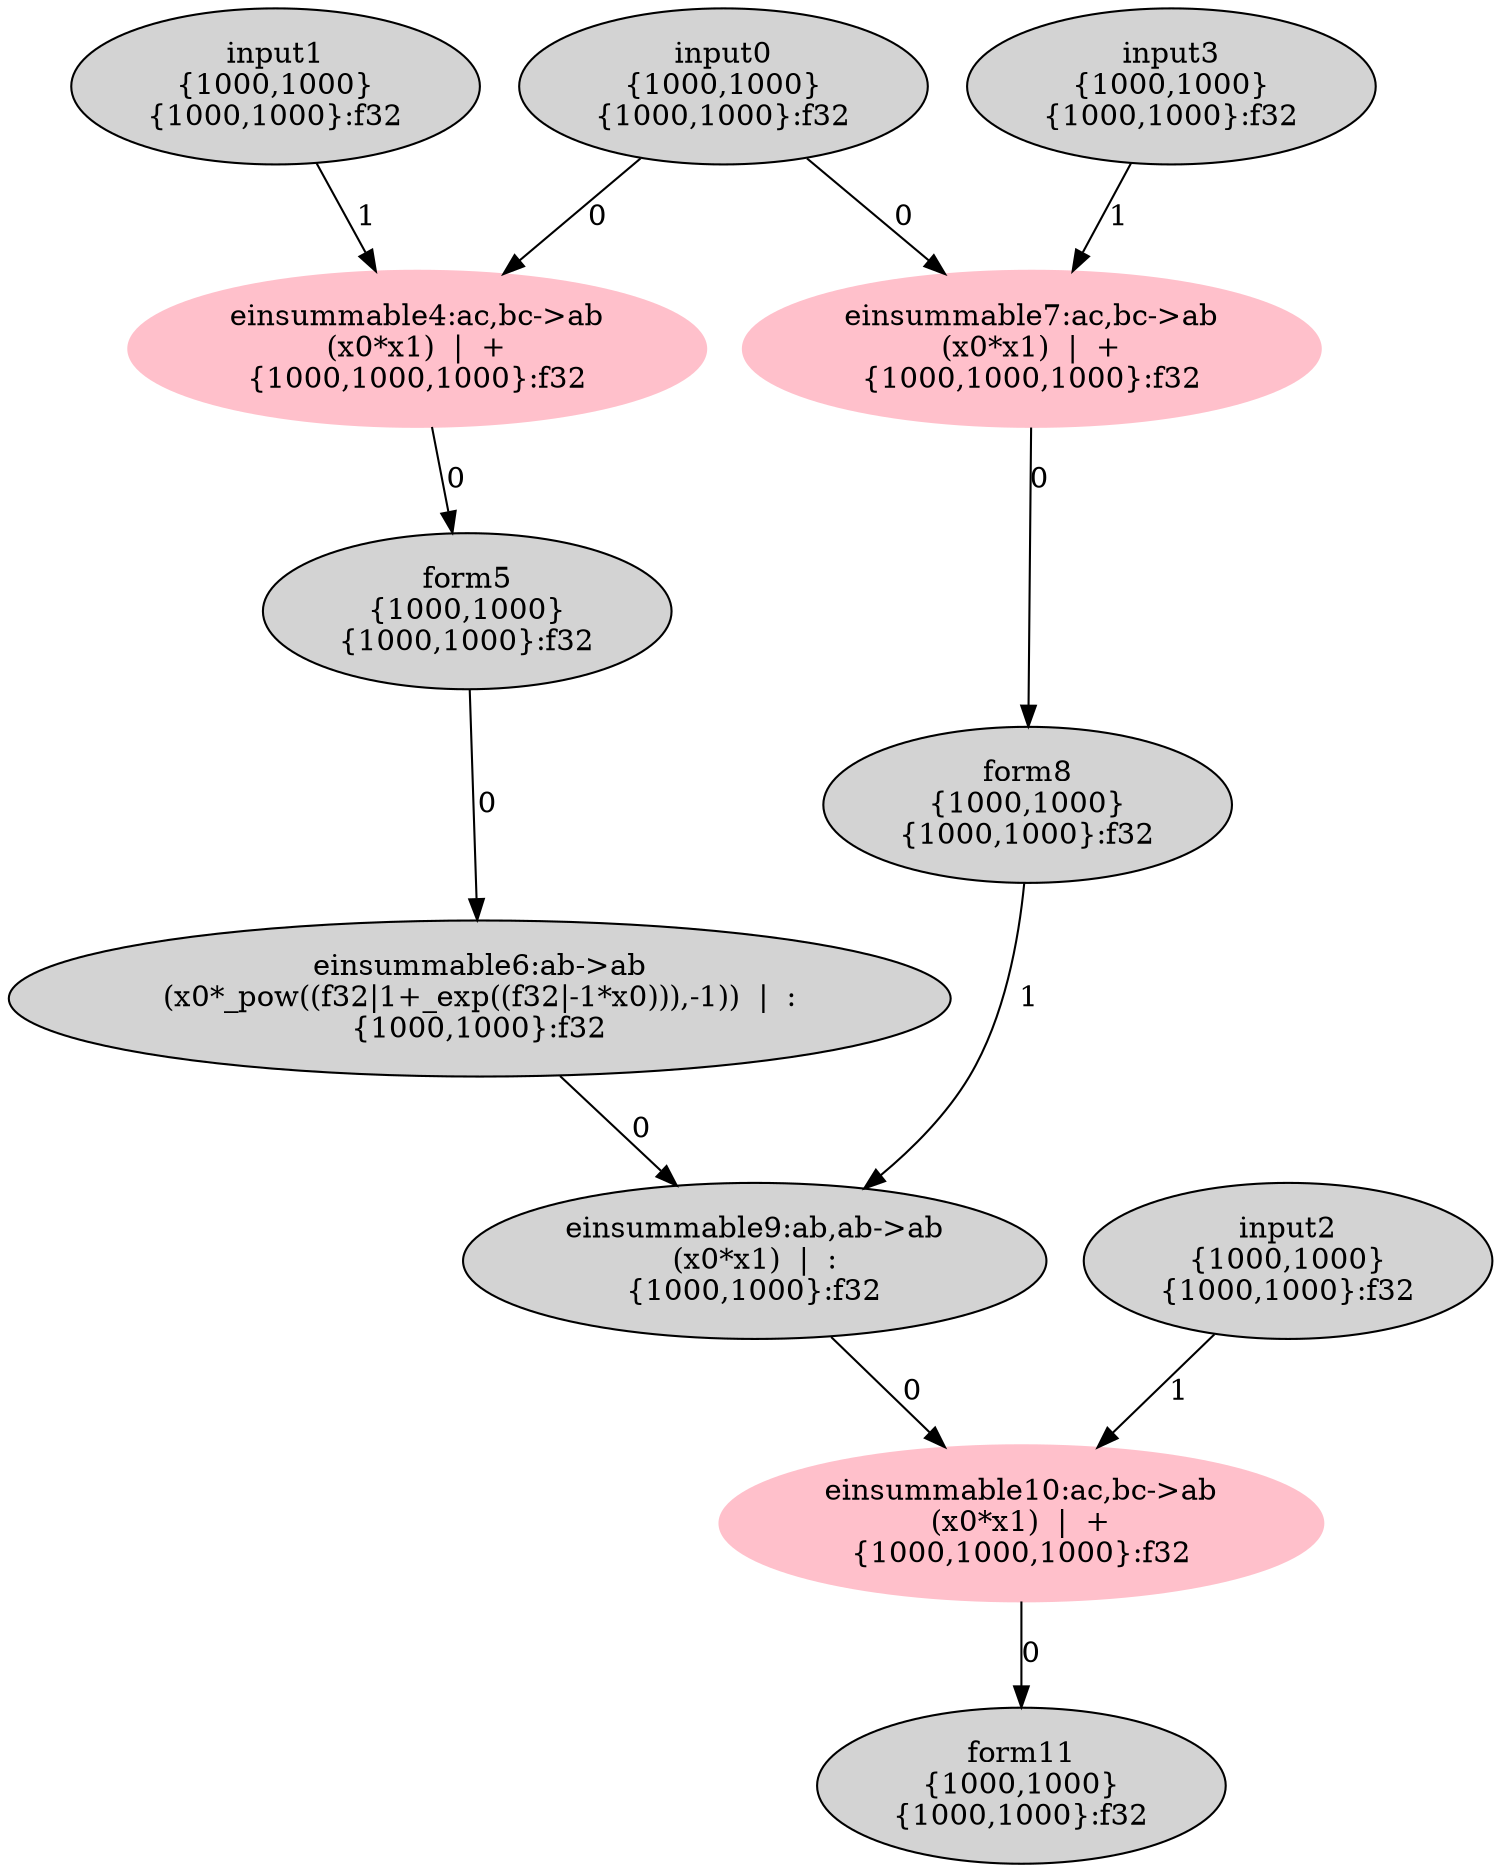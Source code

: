 digraph {
  n0 [style=filled,label="input0
{1000,1000}
{1000,1000}:f32"]
  n1 [style=filled,label="input1
{1000,1000}
{1000,1000}:f32"]
  n2 [style=filled,label="input2
{1000,1000}
{1000,1000}:f32"]
  n3 [style=filled,label="input3
{1000,1000}
{1000,1000}:f32"]
  n4 [style=filled,label="einsummable4:ac,bc->ab
(x0*x1)  |  +
{1000,1000,1000}:f32",color="pink"]
  n0 -> n4[label="0"]
  n1 -> n4[label="1"]
  n5 [style=filled,label="form5
{1000,1000}
{1000,1000}:f32"]
  n4 -> n5[label="0"]
  n6 [style=filled,label="einsummable6:ab->ab
(x0*_pow((f32|1+_exp((f32|-1*x0))),-1))  |  :
{1000,1000}:f32"]
  n5 -> n6[label="0"]
  n7 [style=filled,label="einsummable7:ac,bc->ab
(x0*x1)  |  +
{1000,1000,1000}:f32",color="pink"]
  n0 -> n7[label="0"]
  n3 -> n7[label="1"]
  n8 [style=filled,label="form8
{1000,1000}
{1000,1000}:f32"]
  n7 -> n8[label="0"]
  n9 [style=filled,label="einsummable9:ab,ab->ab
(x0*x1)  |  :
{1000,1000}:f32"]
  n6 -> n9[label="0"]
  n8 -> n9[label="1"]
  n10 [style=filled,label="einsummable10:ac,bc->ab
(x0*x1)  |  +
{1000,1000,1000}:f32",color="pink"]
  n9 -> n10[label="0"]
  n2 -> n10[label="1"]
  n11 [style=filled,label="form11
{1000,1000}
{1000,1000}:f32"]
  n10 -> n11[label="0"]
}
